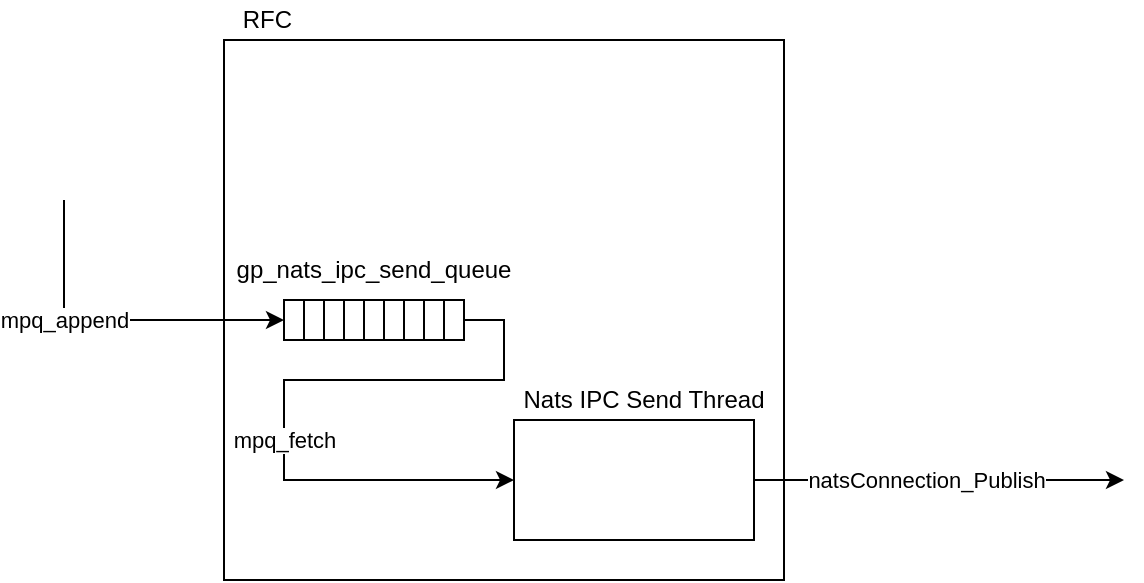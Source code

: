 <mxfile version="28.0.7">
  <diagram name="페이지-1" id="NueoPwY-g3Gd9_wfFGW5">
    <mxGraphModel dx="815" dy="425" grid="1" gridSize="10" guides="1" tooltips="1" connect="1" arrows="1" fold="1" page="1" pageScale="1" pageWidth="827" pageHeight="1169" math="0" shadow="0">
      <root>
        <mxCell id="0" />
        <mxCell id="1" parent="0" />
        <mxCell id="D_4GDyAFtXeE5NAdxXAP-26" value="" style="rounded=0;whiteSpace=wrap;html=1;" vertex="1" parent="1">
          <mxGeometry x="160" y="280" width="280" height="270" as="geometry" />
        </mxCell>
        <mxCell id="D_4GDyAFtXeE5NAdxXAP-13" value="" style="group" vertex="1" connectable="0" parent="1">
          <mxGeometry x="165" y="390" width="140" height="40" as="geometry" />
        </mxCell>
        <mxCell id="D_4GDyAFtXeE5NAdxXAP-2" value="" style="rounded=0;whiteSpace=wrap;html=1;" vertex="1" parent="D_4GDyAFtXeE5NAdxXAP-13">
          <mxGeometry x="25" y="20" width="10" height="20" as="geometry" />
        </mxCell>
        <mxCell id="D_4GDyAFtXeE5NAdxXAP-4" value="" style="rounded=0;whiteSpace=wrap;html=1;" vertex="1" parent="D_4GDyAFtXeE5NAdxXAP-13">
          <mxGeometry x="35" y="20" width="10" height="20" as="geometry" />
        </mxCell>
        <mxCell id="D_4GDyAFtXeE5NAdxXAP-5" value="" style="rounded=0;whiteSpace=wrap;html=1;" vertex="1" parent="D_4GDyAFtXeE5NAdxXAP-13">
          <mxGeometry x="45" y="20" width="10" height="20" as="geometry" />
        </mxCell>
        <mxCell id="D_4GDyAFtXeE5NAdxXAP-6" value="" style="rounded=0;whiteSpace=wrap;html=1;" vertex="1" parent="D_4GDyAFtXeE5NAdxXAP-13">
          <mxGeometry x="55" y="20" width="10" height="20" as="geometry" />
        </mxCell>
        <mxCell id="D_4GDyAFtXeE5NAdxXAP-7" value="" style="rounded=0;whiteSpace=wrap;html=1;" vertex="1" parent="D_4GDyAFtXeE5NAdxXAP-13">
          <mxGeometry x="65" y="20" width="10" height="20" as="geometry" />
        </mxCell>
        <mxCell id="D_4GDyAFtXeE5NAdxXAP-8" value="" style="rounded=0;whiteSpace=wrap;html=1;" vertex="1" parent="D_4GDyAFtXeE5NAdxXAP-13">
          <mxGeometry x="75" y="20" width="10" height="20" as="geometry" />
        </mxCell>
        <mxCell id="D_4GDyAFtXeE5NAdxXAP-9" value="" style="rounded=0;whiteSpace=wrap;html=1;" vertex="1" parent="D_4GDyAFtXeE5NAdxXAP-13">
          <mxGeometry x="85" y="20" width="10" height="20" as="geometry" />
        </mxCell>
        <mxCell id="D_4GDyAFtXeE5NAdxXAP-10" value="" style="rounded=0;whiteSpace=wrap;html=1;" vertex="1" parent="D_4GDyAFtXeE5NAdxXAP-13">
          <mxGeometry x="95" y="20" width="10" height="20" as="geometry" />
        </mxCell>
        <mxCell id="D_4GDyAFtXeE5NAdxXAP-11" value="" style="rounded=0;whiteSpace=wrap;html=1;" vertex="1" parent="D_4GDyAFtXeE5NAdxXAP-13">
          <mxGeometry x="105" y="20" width="10" height="20" as="geometry" />
        </mxCell>
        <mxCell id="D_4GDyAFtXeE5NAdxXAP-12" value="gp_nats_ipc_send_queue" style="text;html=1;align=center;verticalAlign=middle;whiteSpace=wrap;rounded=0;" vertex="1" parent="D_4GDyAFtXeE5NAdxXAP-13">
          <mxGeometry width="140" height="10" as="geometry" />
        </mxCell>
        <mxCell id="D_4GDyAFtXeE5NAdxXAP-16" value="" style="endArrow=classic;html=1;rounded=0;entryX=0;entryY=0.5;entryDx=0;entryDy=0;" edge="1" parent="1" target="D_4GDyAFtXeE5NAdxXAP-2">
          <mxGeometry width="50" height="50" relative="1" as="geometry">
            <mxPoint x="80" y="360" as="sourcePoint" />
            <mxPoint x="110" y="390" as="targetPoint" />
            <Array as="points">
              <mxPoint x="80" y="420" />
            </Array>
          </mxGeometry>
        </mxCell>
        <mxCell id="D_4GDyAFtXeE5NAdxXAP-25" value="mpq_append" style="edgeLabel;html=1;align=center;verticalAlign=middle;resizable=0;points=[];" vertex="1" connectable="0" parent="D_4GDyAFtXeE5NAdxXAP-16">
          <mxGeometry x="0.094" y="-1" relative="1" as="geometry">
            <mxPoint x="-33" y="-1" as="offset" />
          </mxGeometry>
        </mxCell>
        <mxCell id="D_4GDyAFtXeE5NAdxXAP-22" value="" style="group" vertex="1" connectable="0" parent="1">
          <mxGeometry x="305" y="450" width="130" height="80" as="geometry" />
        </mxCell>
        <mxCell id="D_4GDyAFtXeE5NAdxXAP-27" style="edgeStyle=orthogonalEdgeStyle;rounded=0;orthogonalLoop=1;jettySize=auto;html=1;exitX=1;exitY=0.5;exitDx=0;exitDy=0;" edge="1" parent="D_4GDyAFtXeE5NAdxXAP-22" source="D_4GDyAFtXeE5NAdxXAP-14">
          <mxGeometry relative="1" as="geometry">
            <mxPoint x="305" y="50" as="targetPoint" />
          </mxGeometry>
        </mxCell>
        <mxCell id="D_4GDyAFtXeE5NAdxXAP-28" value="natsConnection_Publish" style="edgeLabel;html=1;align=center;verticalAlign=middle;resizable=0;points=[];" vertex="1" connectable="0" parent="D_4GDyAFtXeE5NAdxXAP-27">
          <mxGeometry x="-0.145" y="3" relative="1" as="geometry">
            <mxPoint x="6" y="3" as="offset" />
          </mxGeometry>
        </mxCell>
        <mxCell id="D_4GDyAFtXeE5NAdxXAP-14" value="" style="rounded=0;whiteSpace=wrap;html=1;" vertex="1" parent="D_4GDyAFtXeE5NAdxXAP-22">
          <mxGeometry y="20" width="120" height="60" as="geometry" />
        </mxCell>
        <mxCell id="D_4GDyAFtXeE5NAdxXAP-15" value="Nats IPC Send Thread" style="text;html=1;align=center;verticalAlign=middle;whiteSpace=wrap;rounded=0;" vertex="1" parent="D_4GDyAFtXeE5NAdxXAP-22">
          <mxGeometry width="130" height="20" as="geometry" />
        </mxCell>
        <mxCell id="D_4GDyAFtXeE5NAdxXAP-23" style="edgeStyle=orthogonalEdgeStyle;rounded=0;orthogonalLoop=1;jettySize=auto;html=1;exitX=1;exitY=0.5;exitDx=0;exitDy=0;entryX=0;entryY=0.5;entryDx=0;entryDy=0;" edge="1" parent="1" source="D_4GDyAFtXeE5NAdxXAP-11" target="D_4GDyAFtXeE5NAdxXAP-14">
          <mxGeometry relative="1" as="geometry">
            <Array as="points">
              <mxPoint x="300" y="420" />
              <mxPoint x="300" y="450" />
              <mxPoint x="190" y="450" />
              <mxPoint x="190" y="500" />
            </Array>
          </mxGeometry>
        </mxCell>
        <mxCell id="D_4GDyAFtXeE5NAdxXAP-24" value="mpq_fetch" style="edgeLabel;html=1;align=center;verticalAlign=middle;resizable=0;points=[];" vertex="1" connectable="0" parent="D_4GDyAFtXeE5NAdxXAP-23">
          <mxGeometry x="0.077" relative="1" as="geometry">
            <mxPoint y="15" as="offset" />
          </mxGeometry>
        </mxCell>
        <mxCell id="D_4GDyAFtXeE5NAdxXAP-29" value="&amp;nbsp;RFC" style="text;html=1;align=center;verticalAlign=middle;whiteSpace=wrap;rounded=0;" vertex="1" parent="1">
          <mxGeometry x="160" y="260" width="40" height="20" as="geometry" />
        </mxCell>
      </root>
    </mxGraphModel>
  </diagram>
</mxfile>
